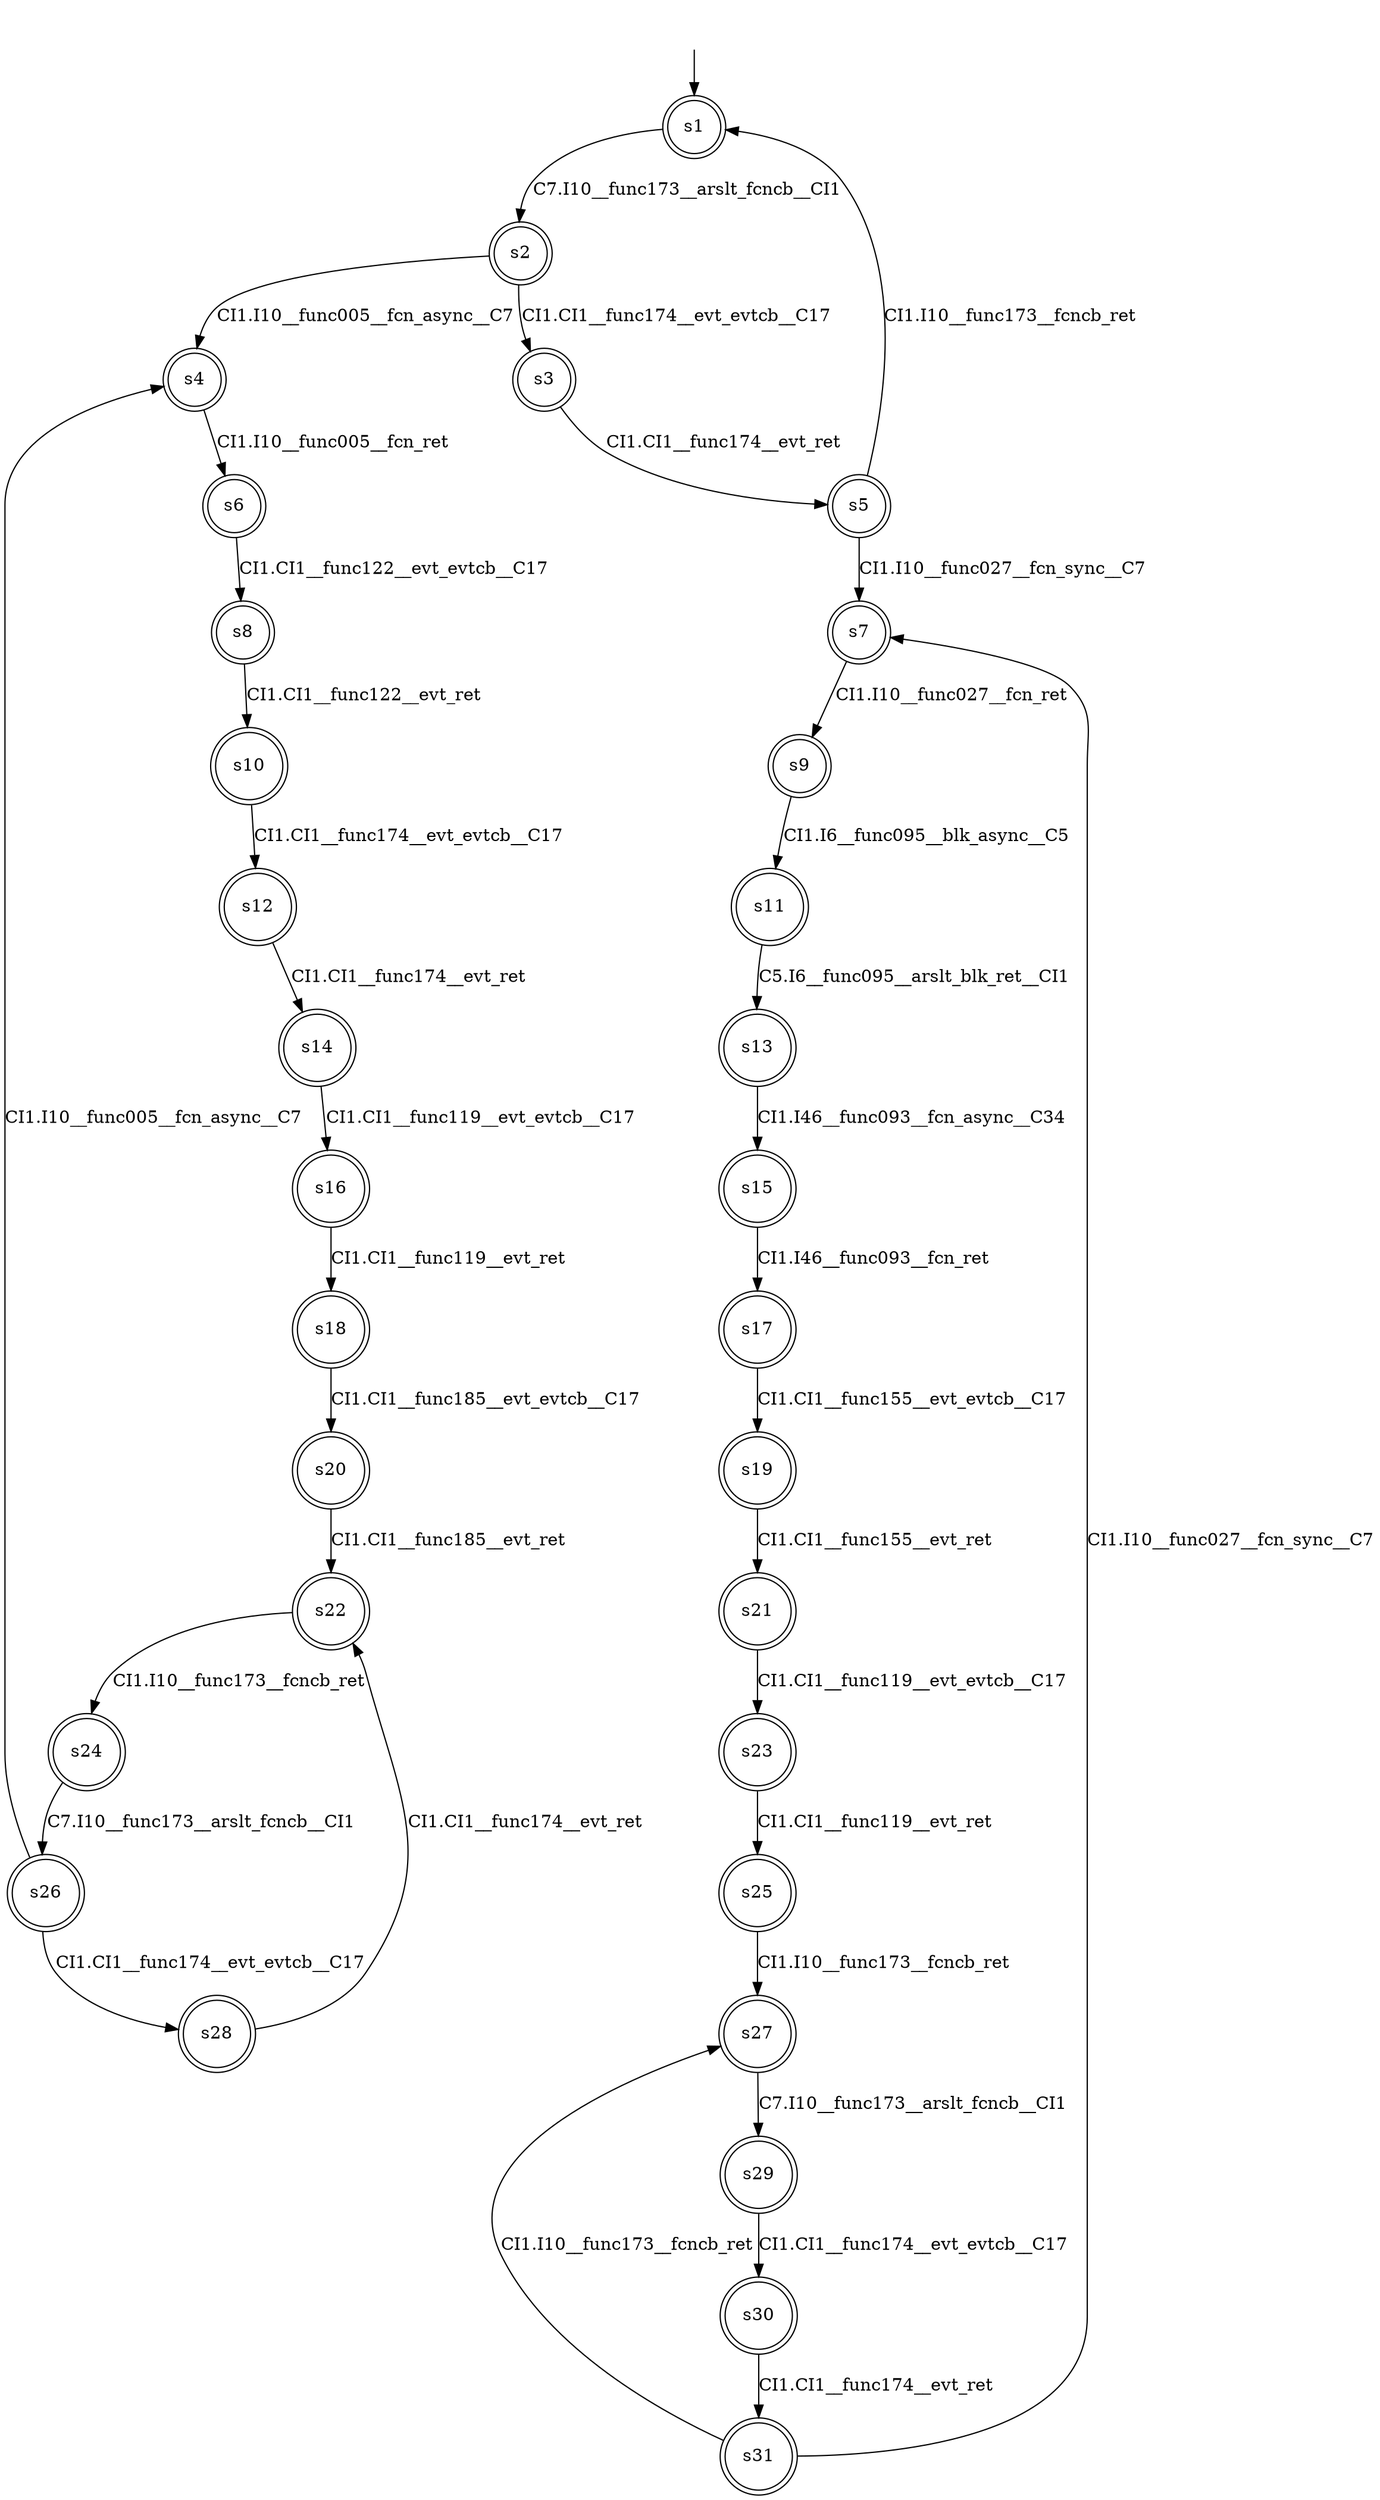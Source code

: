 digraph automaton {
	1 [label=<s1> shape="doublecircle"];
	2 [label=<s2> shape="doublecircle"];
	3 [label=<s3> shape="doublecircle"];
	4 [label=<s4> shape="doublecircle"];
	5 [label=<s5> shape="doublecircle"];
	6 [label=<s6> shape="doublecircle"];
	7 [label=<s7> shape="doublecircle"];
	8 [label=<s8> shape="doublecircle"];
	9 [label=<s9> shape="doublecircle"];
	10 [label=<s10> shape="doublecircle"];
	11 [label=<s11> shape="doublecircle"];
	12 [label=<s12> shape="doublecircle"];
	13 [label=<s13> shape="doublecircle"];
	14 [label=<s14> shape="doublecircle"];
	15 [label=<s15> shape="doublecircle"];
	16 [label=<s16> shape="doublecircle"];
	17 [label=<s17> shape="doublecircle"];
	18 [label=<s18> shape="doublecircle"];
	19 [label=<s19> shape="doublecircle"];
	20 [label=<s20> shape="doublecircle"];
	21 [label=<s21> shape="doublecircle"];
	22 [label=<s22> shape="doublecircle"];
	23 [label=<s23> shape="doublecircle"];
	24 [label=<s24> shape="doublecircle"];
	25 [label=<s25> shape="doublecircle"];
	26 [label=<s26> shape="doublecircle"];
	27 [label=<s27> shape="doublecircle"];
	28 [label=<s28> shape="doublecircle"];
	29 [label=<s29> shape="doublecircle"];
	30 [label=<s30> shape="doublecircle"];
	31 [label=<s31> shape="doublecircle"];
	__init1 [label=<> shape="none"];
	__init1 -> 1;
	1 -> 2 [label=<C7.I10__func173__arslt_fcncb__CI1> id="1-0-2"];
	2 -> 3 [label=<CI1.CI1__func174__evt_evtcb__C17> id="2-0-3"];
	2 -> 4 [label=<CI1.I10__func005__fcn_async__C7> id="2-1-4"];
	3 -> 5 [label=<CI1.CI1__func174__evt_ret> id="3-0-5"];
	4 -> 6 [label=<CI1.I10__func005__fcn_ret> id="4-0-6"];
	5 -> 1 [label=<CI1.I10__func173__fcncb_ret> id="5-0-1"];
	5 -> 7 [label=<CI1.I10__func027__fcn_sync__C7> id="5-1-7"];
	6 -> 8 [label=<CI1.CI1__func122__evt_evtcb__C17> id="6-0-8"];
	7 -> 9 [label=<CI1.I10__func027__fcn_ret> id="7-0-9"];
	8 -> 10 [label=<CI1.CI1__func122__evt_ret> id="8-0-10"];
	9 -> 11 [label=<CI1.I6__func095__blk_async__C5> id="9-0-11"];
	10 -> 12 [label=<CI1.CI1__func174__evt_evtcb__C17> id="10-0-12"];
	11 -> 13 [label=<C5.I6__func095__arslt_blk_ret__CI1> id="11-0-13"];
	12 -> 14 [label=<CI1.CI1__func174__evt_ret> id="12-0-14"];
	13 -> 15 [label=<CI1.I46__func093__fcn_async__C34> id="13-0-15"];
	14 -> 16 [label=<CI1.CI1__func119__evt_evtcb__C17> id="14-0-16"];
	15 -> 17 [label=<CI1.I46__func093__fcn_ret> id="15-0-17"];
	16 -> 18 [label=<CI1.CI1__func119__evt_ret> id="16-0-18"];
	17 -> 19 [label=<CI1.CI1__func155__evt_evtcb__C17> id="17-0-19"];
	18 -> 20 [label=<CI1.CI1__func185__evt_evtcb__C17> id="18-0-20"];
	19 -> 21 [label=<CI1.CI1__func155__evt_ret> id="19-0-21"];
	20 -> 22 [label=<CI1.CI1__func185__evt_ret> id="20-0-22"];
	21 -> 23 [label=<CI1.CI1__func119__evt_evtcb__C17> id="21-0-23"];
	22 -> 24 [label=<CI1.I10__func173__fcncb_ret> id="22-0-24"];
	23 -> 25 [label=<CI1.CI1__func119__evt_ret> id="23-0-25"];
	24 -> 26 [label=<C7.I10__func173__arslt_fcncb__CI1> id="24-0-26"];
	25 -> 27 [label=<CI1.I10__func173__fcncb_ret> id="25-0-27"];
	26 -> 28 [label=<CI1.CI1__func174__evt_evtcb__C17> id="26-0-28"];
	26 -> 4 [label=<CI1.I10__func005__fcn_async__C7> id="26-1-4"];
	27 -> 29 [label=<C7.I10__func173__arslt_fcncb__CI1> id="27-0-29"];
	28 -> 22 [label=<CI1.CI1__func174__evt_ret> id="28-0-22"];
	29 -> 30 [label=<CI1.CI1__func174__evt_evtcb__C17> id="29-0-30"];
	30 -> 31 [label=<CI1.CI1__func174__evt_ret> id="30-0-31"];
	31 -> 27 [label=<CI1.I10__func173__fcncb_ret> id="31-0-27"];
	31 -> 7 [label=<CI1.I10__func027__fcn_sync__C7> id="31-1-7"];
}
